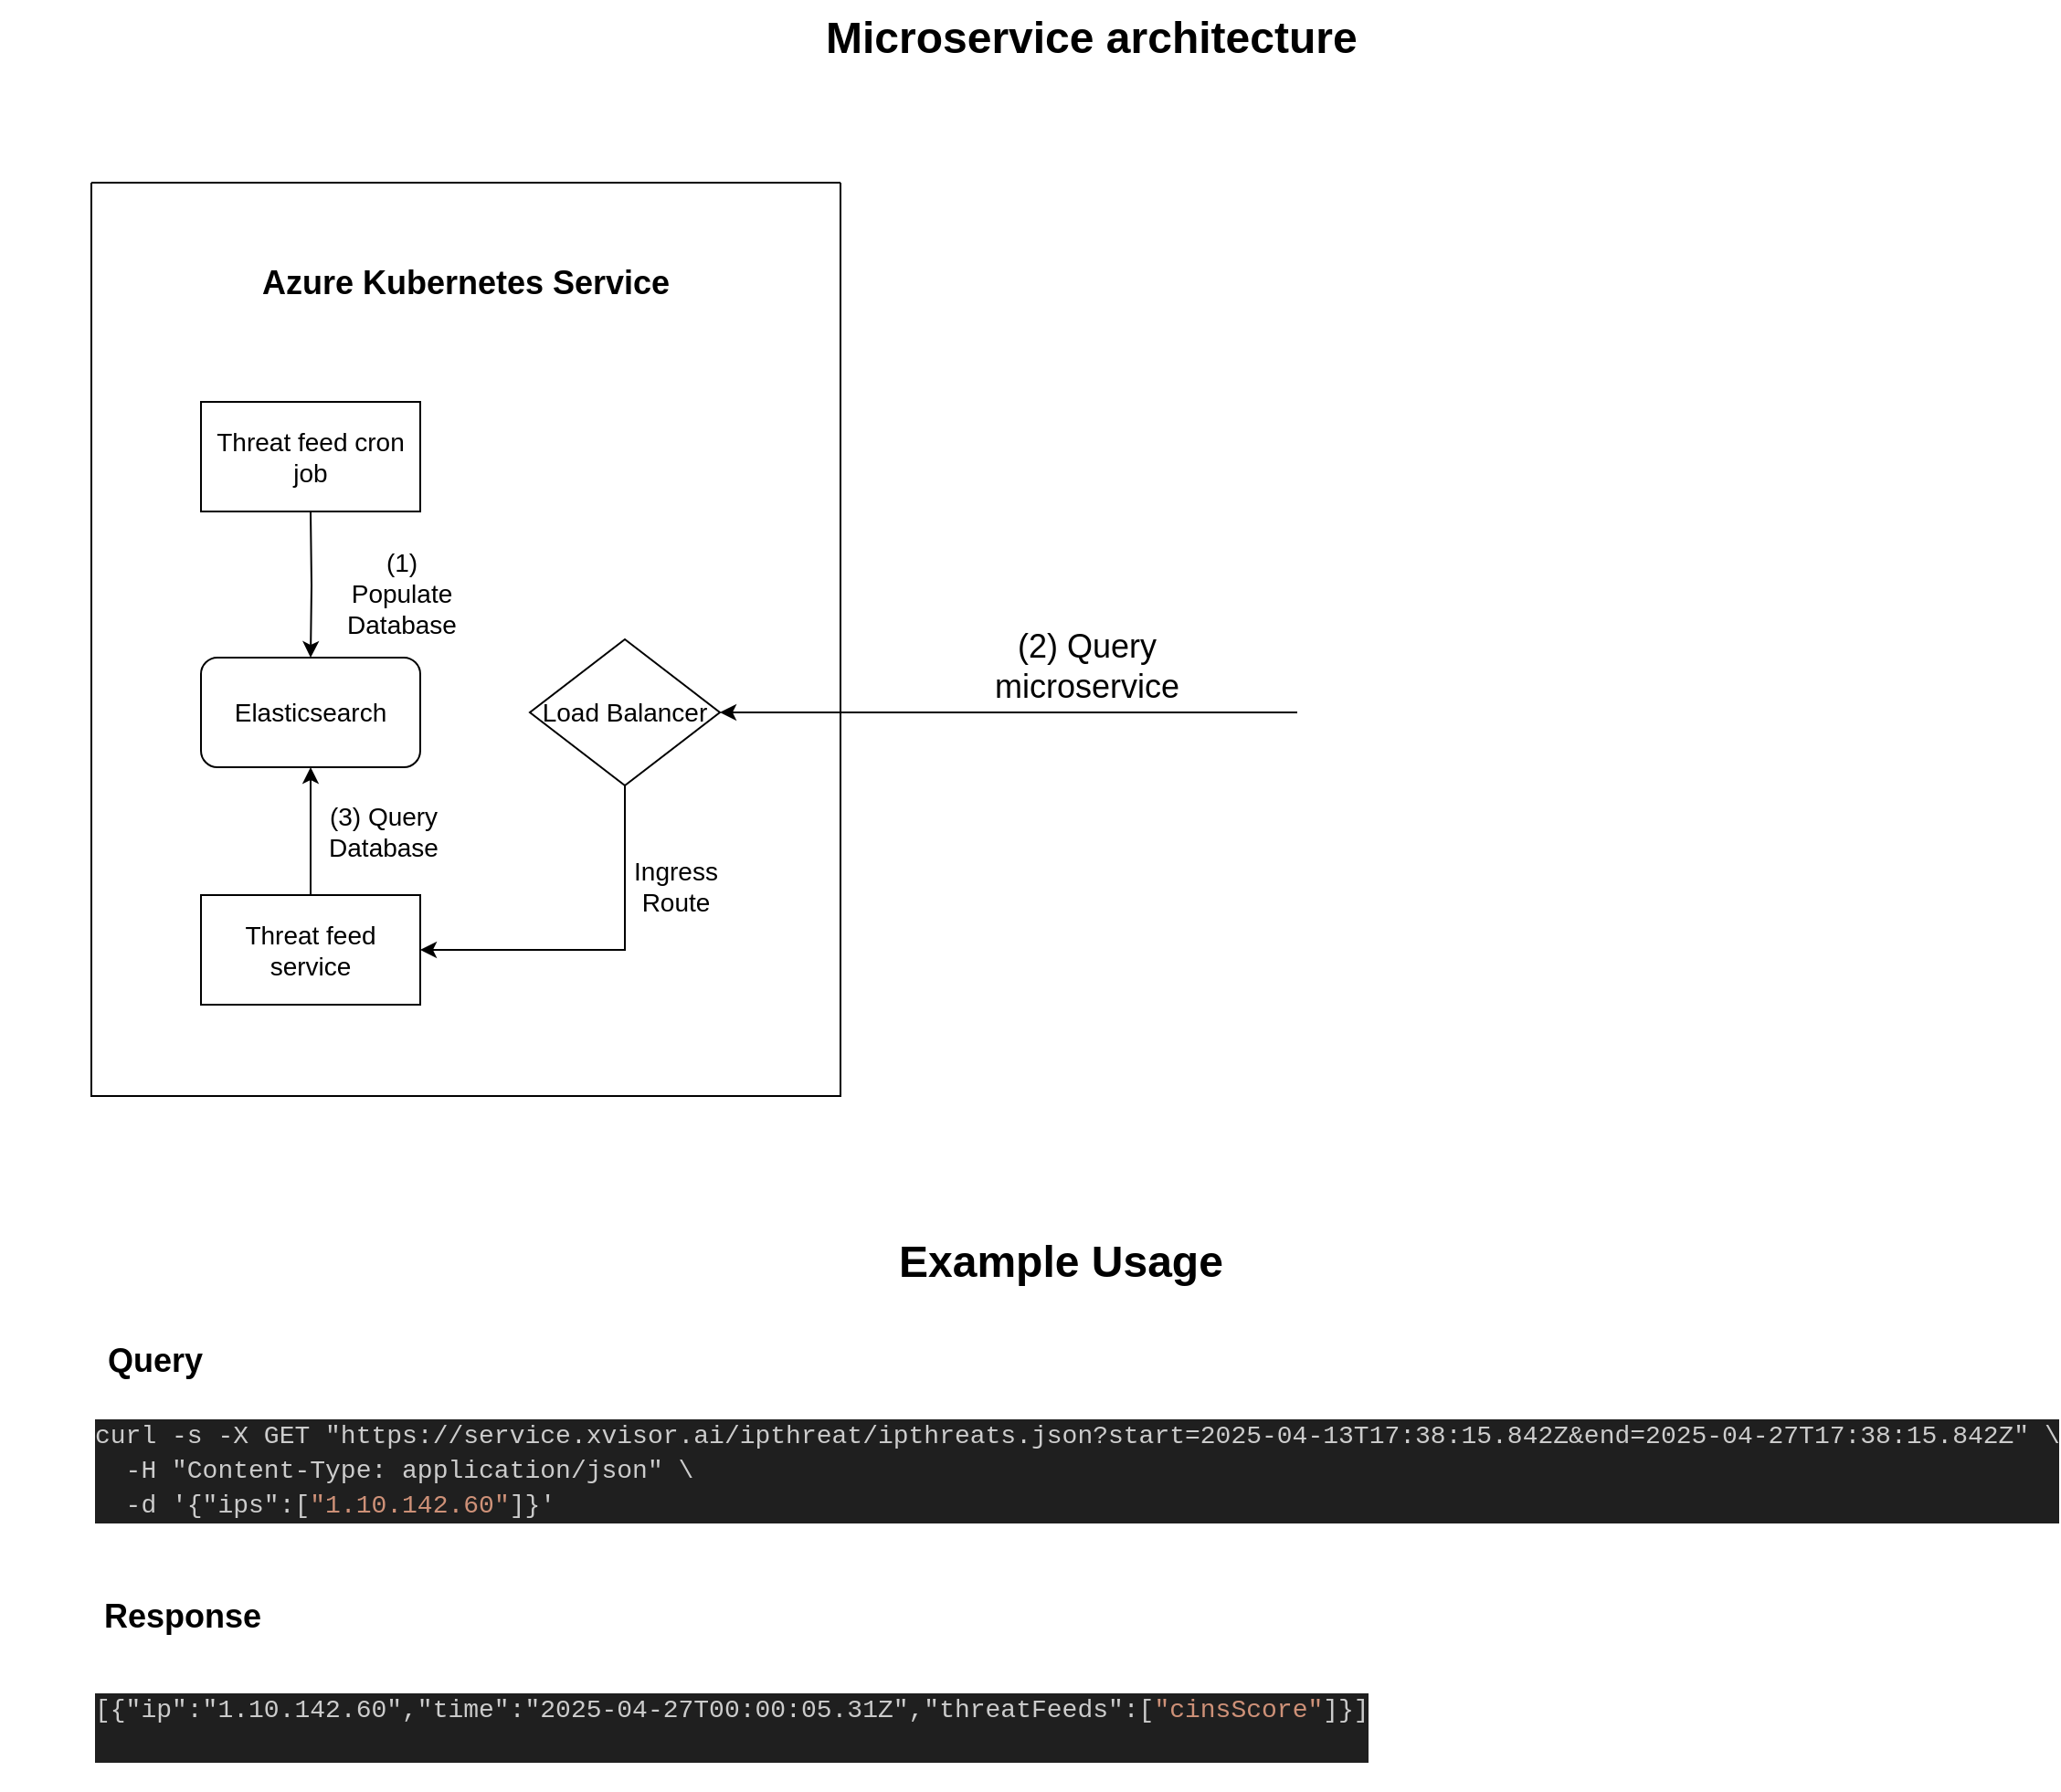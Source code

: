<mxfile version="26.2.15">
  <diagram id="C5RBs43oDa-KdzZeNtuy" name="Page-1">
    <mxGraphModel dx="1613" dy="451" grid="1" gridSize="10" guides="1" tooltips="1" connect="1" arrows="1" fold="1" page="1" pageScale="1" pageWidth="827" pageHeight="1169" math="0" shadow="0">
      <root>
        <mxCell id="WIyWlLk6GJQsqaUBKTNV-0" />
        <mxCell id="WIyWlLk6GJQsqaUBKTNV-1" parent="WIyWlLk6GJQsqaUBKTNV-0" />
        <mxCell id="npuB7mUjXYXKk7TTvDz5-2" style="edgeStyle=orthogonalEdgeStyle;rounded=0;orthogonalLoop=1;jettySize=auto;html=1;exitX=0.5;exitY=1;exitDx=0;exitDy=0;entryX=0.5;entryY=0;entryDx=0;entryDy=0;" parent="WIyWlLk6GJQsqaUBKTNV-1" target="npuB7mUjXYXKk7TTvDz5-1" edge="1">
          <mxGeometry relative="1" as="geometry">
            <mxPoint x="130" y="350" as="sourcePoint" />
          </mxGeometry>
        </mxCell>
        <mxCell id="npuB7mUjXYXKk7TTvDz5-1" value="&lt;font style=&quot;font-size: 14px;&quot;&gt;Elasticsearch&lt;/font&gt;" style="rounded=1;whiteSpace=wrap;html=1;" parent="WIyWlLk6GJQsqaUBKTNV-1" vertex="1">
          <mxGeometry x="70" y="430" width="120" height="60" as="geometry" />
        </mxCell>
        <mxCell id="npuB7mUjXYXKk7TTvDz5-3" value="&lt;font style=&quot;font-size: 14px;&quot;&gt;(1) Populate Database&lt;/font&gt;" style="text;html=1;align=center;verticalAlign=middle;whiteSpace=wrap;rounded=0;" parent="WIyWlLk6GJQsqaUBKTNV-1" vertex="1">
          <mxGeometry x="150" y="380" width="60" height="30" as="geometry" />
        </mxCell>
        <mxCell id="npuB7mUjXYXKk7TTvDz5-6" style="edgeStyle=orthogonalEdgeStyle;rounded=0;orthogonalLoop=1;jettySize=auto;html=1;exitX=0.5;exitY=0;exitDx=0;exitDy=0;entryX=0.5;entryY=1;entryDx=0;entryDy=0;" parent="WIyWlLk6GJQsqaUBKTNV-1" source="npuB7mUjXYXKk7TTvDz5-4" target="npuB7mUjXYXKk7TTvDz5-1" edge="1">
          <mxGeometry relative="1" as="geometry" />
        </mxCell>
        <mxCell id="npuB7mUjXYXKk7TTvDz5-4" value="&lt;font style=&quot;font-size: 14px;&quot;&gt;Threat feed service&lt;/font&gt;" style="rounded=0;whiteSpace=wrap;html=1;" parent="WIyWlLk6GJQsqaUBKTNV-1" vertex="1">
          <mxGeometry x="70" y="560" width="120" height="60" as="geometry" />
        </mxCell>
        <mxCell id="npuB7mUjXYXKk7TTvDz5-5" value="&lt;font style=&quot;font-size: 14px;&quot;&gt;Threat feed cron job&lt;/font&gt;" style="rounded=0;whiteSpace=wrap;html=1;" parent="WIyWlLk6GJQsqaUBKTNV-1" vertex="1">
          <mxGeometry x="70" y="290" width="120" height="60" as="geometry" />
        </mxCell>
        <mxCell id="npuB7mUjXYXKk7TTvDz5-7" value="&lt;h1 style=&quot;margin-top: 0px;&quot;&gt;Microservice architecture&lt;/h1&gt;" style="text;html=1;whiteSpace=wrap;overflow=hidden;rounded=0;" parent="WIyWlLk6GJQsqaUBKTNV-1" vertex="1">
          <mxGeometry x="410" y="70" width="380" height="80" as="geometry" />
        </mxCell>
        <mxCell id="npuB7mUjXYXKk7TTvDz5-15" style="edgeStyle=orthogonalEdgeStyle;rounded=0;orthogonalLoop=1;jettySize=auto;html=1;exitX=0.5;exitY=1;exitDx=0;exitDy=0;entryX=1;entryY=0.5;entryDx=0;entryDy=0;" parent="WIyWlLk6GJQsqaUBKTNV-1" source="npuB7mUjXYXKk7TTvDz5-9" target="npuB7mUjXYXKk7TTvDz5-4" edge="1">
          <mxGeometry relative="1" as="geometry" />
        </mxCell>
        <mxCell id="npuB7mUjXYXKk7TTvDz5-9" value="&lt;font style=&quot;font-size: 14px;&quot;&gt;Load Balancer&lt;/font&gt;" style="rhombus;whiteSpace=wrap;html=1;" parent="WIyWlLk6GJQsqaUBKTNV-1" vertex="1">
          <mxGeometry x="250" y="420" width="104" height="80" as="geometry" />
        </mxCell>
        <mxCell id="npuB7mUjXYXKk7TTvDz5-11" value="" style="swimlane;startSize=0;" parent="WIyWlLk6GJQsqaUBKTNV-1" vertex="1">
          <mxGeometry x="10" y="170" width="410" height="500" as="geometry" />
        </mxCell>
        <mxCell id="npuB7mUjXYXKk7TTvDz5-12" value="&lt;font style=&quot;font-size: 18px;&quot;&gt;&lt;b&gt;Azure Kubernetes Service&lt;/b&gt;&lt;/font&gt;" style="text;html=1;align=center;verticalAlign=middle;whiteSpace=wrap;rounded=0;" parent="npuB7mUjXYXKk7TTvDz5-11" vertex="1">
          <mxGeometry x="85" y="40" width="240" height="30" as="geometry" />
        </mxCell>
        <mxCell id="npuB7mUjXYXKk7TTvDz5-16" value="&lt;font style=&quot;font-size: 14px;&quot;&gt;(3) Query Database&lt;/font&gt;" style="text;html=1;align=center;verticalAlign=middle;whiteSpace=wrap;rounded=0;" parent="npuB7mUjXYXKk7TTvDz5-11" vertex="1">
          <mxGeometry x="120" y="340" width="80" height="30" as="geometry" />
        </mxCell>
        <mxCell id="npuB7mUjXYXKk7TTvDz5-18" value="&lt;font style=&quot;font-size: 14px;&quot;&gt;Ingress Route&lt;/font&gt;" style="text;html=1;align=center;verticalAlign=middle;whiteSpace=wrap;rounded=0;" parent="npuB7mUjXYXKk7TTvDz5-11" vertex="1">
          <mxGeometry x="290" y="370" width="60" height="30" as="geometry" />
        </mxCell>
        <mxCell id="npuB7mUjXYXKk7TTvDz5-14" value="" style="endArrow=classic;html=1;rounded=0;entryX=1;entryY=0.5;entryDx=0;entryDy=0;" parent="WIyWlLk6GJQsqaUBKTNV-1" target="npuB7mUjXYXKk7TTvDz5-9" edge="1">
          <mxGeometry width="50" height="50" relative="1" as="geometry">
            <mxPoint x="670" y="460" as="sourcePoint" />
            <mxPoint x="590" y="400" as="targetPoint" />
          </mxGeometry>
        </mxCell>
        <mxCell id="npuB7mUjXYXKk7TTvDz5-17" value="&lt;font style=&quot;font-size: 18px;&quot;&gt;(2) Query microservice&lt;/font&gt;" style="text;html=1;align=center;verticalAlign=middle;whiteSpace=wrap;rounded=0;" parent="WIyWlLk6GJQsqaUBKTNV-1" vertex="1">
          <mxGeometry x="510" y="420" width="90" height="30" as="geometry" />
        </mxCell>
        <mxCell id="npuB7mUjXYXKk7TTvDz5-19" value="&lt;h1 style=&quot;margin-top: 0px;&quot;&gt;Example Usage&lt;/h1&gt;" style="text;html=1;whiteSpace=wrap;overflow=hidden;rounded=0;" parent="WIyWlLk6GJQsqaUBKTNV-1" vertex="1">
          <mxGeometry x="450" y="740" width="180" height="40" as="geometry" />
        </mxCell>
        <UserObject label="&lt;div style=&quot;color: #cccccc;background-color: #1f1f1f;font-family: Consolas, &#39;Courier New&#39;, monospace;font-weight: normal;font-size: 14px;line-height: 19px;white-space: pre;&quot;&gt;&lt;div&gt;&lt;span style=&quot;color: #cccccc;&quot;&gt;curl -s -X GET &quot;https://service.xvisor.ai/ipthreat/ipthreats.json?start=2025-04-13T17:38:15.842Z&amp;amp;end=2025-04-27T17:38:15.842Z&quot; \&lt;/span&gt;&lt;/div&gt;&lt;div&gt;&lt;span style=&quot;color: #cccccc;&quot;&gt;&amp;nbsp; -H &quot;Content-Type: application/json&quot; \&lt;/span&gt;&lt;/div&gt;&lt;div&gt;&lt;span style=&quot;color: #cccccc;&quot;&gt;&amp;nbsp; -d &#39;{&quot;ips&quot;:[&lt;/span&gt;&lt;span style=&quot;color: #ce9178;&quot;&gt;&quot;1.10.142.60&quot;&lt;/span&gt;&lt;span style=&quot;color: #cccccc;&quot;&gt;]}&#39;&lt;/span&gt;&lt;/div&gt;&lt;/div&gt;" link="&lt;div style=&quot;color: #cccccc;background-color: #1f1f1f;font-family: Consolas, &#39;Courier New&#39;, monospace;font-weight: normal;font-size: 14px;line-height: 19px;white-space: pre;&quot;&gt;&lt;div&gt;&lt;span style=&quot;color: #cccccc;&quot;&gt;curl -s -X GET &quot;https://service.xvisor.ai/ipthreat/ipthreats.json?start=2025-04-13T17:38:15.842Z&amp;amp;end=2025-04-27T17:38:15.842Z&quot; \&lt;/span&gt;&lt;/div&gt;&lt;div&gt;&lt;span style=&quot;color: #cccccc;&quot;&gt;&amp;nbsp; -H &quot;Content-Type: application/json&quot; \&lt;/span&gt;&lt;/div&gt;&lt;div&gt;&lt;span style=&quot;color: #cccccc;&quot;&gt;&amp;nbsp; -d &#39;{&quot;ips&quot;:[&lt;/span&gt;&lt;span style=&quot;color: #ce9178;&quot;&gt;&quot;1.10.142.60&quot;&lt;/span&gt;&lt;span style=&quot;color: #cccccc;&quot;&gt;]}&#39;&lt;/span&gt;&lt;/div&gt;&lt;/div&gt;" id="npuB7mUjXYXKk7TTvDz5-24">
          <mxCell style="text;whiteSpace=wrap;html=1;" parent="WIyWlLk6GJQsqaUBKTNV-1" vertex="1">
            <mxGeometry x="10" y="840" width="560" height="80" as="geometry" />
          </mxCell>
        </UserObject>
        <mxCell id="npuB7mUjXYXKk7TTvDz5-25" value="&lt;font style=&quot;font-size: 18px;&quot;&gt;&lt;b&gt;Query&lt;/b&gt;&lt;/font&gt;" style="text;html=1;align=center;verticalAlign=middle;whiteSpace=wrap;rounded=0;" parent="WIyWlLk6GJQsqaUBKTNV-1" vertex="1">
          <mxGeometry x="-40" y="800" width="170" height="30" as="geometry" />
        </mxCell>
        <mxCell id="npuB7mUjXYXKk7TTvDz5-26" value="&lt;font style=&quot;font-size: 18px;&quot;&gt;&lt;b&gt;Response&lt;/b&gt;&lt;/font&gt;" style="text;html=1;align=center;verticalAlign=middle;whiteSpace=wrap;rounded=0;" parent="WIyWlLk6GJQsqaUBKTNV-1" vertex="1">
          <mxGeometry x="30" y="940" width="60" height="30" as="geometry" />
        </mxCell>
        <mxCell id="npuB7mUjXYXKk7TTvDz5-27" value="&lt;div style=&quot;color: #cccccc;background-color: #1f1f1f;font-family: Consolas, &#39;Courier New&#39;, monospace;font-weight: normal;font-size: 14px;line-height: 19px;white-space: pre;&quot;&gt;&lt;div&gt;&lt;span style=&quot;color: #cccccc;&quot;&gt;[{&quot;ip&quot;:&quot;1.10.142.60&quot;,&quot;time&quot;:&quot;2025-04-27T00:00:05.31Z&quot;,&quot;threatFeeds&quot;:[&lt;/span&gt;&lt;span style=&quot;color: #ce9178;&quot;&gt;&quot;cinsScore&quot;&lt;/span&gt;&lt;span style=&quot;color: #cccccc;&quot;&gt;]}]&lt;/span&gt;&lt;/div&gt;&lt;br&gt;&lt;/div&gt;" style="text;whiteSpace=wrap;html=1;" parent="WIyWlLk6GJQsqaUBKTNV-1" vertex="1">
          <mxGeometry x="10" y="990" width="560" height="60" as="geometry" />
        </mxCell>
      </root>
    </mxGraphModel>
  </diagram>
</mxfile>
